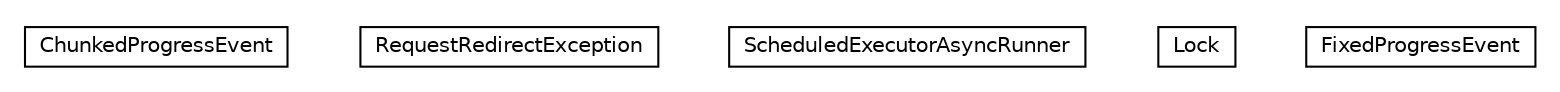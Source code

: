 #!/usr/local/bin/dot
#
# Class diagram 
# Generated by UMLGraph version R5_6-24-gf6e263 (http://www.umlgraph.org/)
#

digraph G {
	edge [fontname="Helvetica",fontsize=10,labelfontname="Helvetica",labelfontsize=10];
	node [fontname="Helvetica",fontsize=10,shape=plaintext];
	nodesep=0.25;
	ranksep=0.5;
	// io.reinert.requestor.java.ChunkedProgressEvent
	c3616 [label=<<table title="io.reinert.requestor.java.ChunkedProgressEvent" border="0" cellborder="1" cellspacing="0" cellpadding="2" port="p" href="./ChunkedProgressEvent.html">
		<tr><td><table border="0" cellspacing="0" cellpadding="1">
<tr><td align="center" balign="center"> ChunkedProgressEvent </td></tr>
		</table></td></tr>
		</table>>, URL="./ChunkedProgressEvent.html", fontname="Helvetica", fontcolor="black", fontsize=10.0];
	// io.reinert.requestor.java.RequestRedirectException
	c3617 [label=<<table title="io.reinert.requestor.java.RequestRedirectException" border="0" cellborder="1" cellspacing="0" cellpadding="2" port="p" href="./RequestRedirectException.html">
		<tr><td><table border="0" cellspacing="0" cellpadding="1">
<tr><td align="center" balign="center"> RequestRedirectException </td></tr>
		</table></td></tr>
		</table>>, URL="./RequestRedirectException.html", fontname="Helvetica", fontcolor="black", fontsize=10.0];
	// io.reinert.requestor.java.ScheduledExecutorAsyncRunner
	c3618 [label=<<table title="io.reinert.requestor.java.ScheduledExecutorAsyncRunner" border="0" cellborder="1" cellspacing="0" cellpadding="2" port="p" href="./ScheduledExecutorAsyncRunner.html">
		<tr><td><table border="0" cellspacing="0" cellpadding="1">
<tr><td align="center" balign="center"> ScheduledExecutorAsyncRunner </td></tr>
		</table></td></tr>
		</table>>, URL="./ScheduledExecutorAsyncRunner.html", fontname="Helvetica", fontcolor="black", fontsize=10.0];
	// io.reinert.requestor.java.ScheduledExecutorAsyncRunner.Lock
	c3619 [label=<<table title="io.reinert.requestor.java.ScheduledExecutorAsyncRunner.Lock" border="0" cellborder="1" cellspacing="0" cellpadding="2" port="p" href="./ScheduledExecutorAsyncRunner.Lock.html">
		<tr><td><table border="0" cellspacing="0" cellpadding="1">
<tr><td align="center" balign="center"> Lock </td></tr>
		</table></td></tr>
		</table>>, URL="./ScheduledExecutorAsyncRunner.Lock.html", fontname="Helvetica", fontcolor="black", fontsize=10.0];
	// io.reinert.requestor.java.FixedProgressEvent
	c3620 [label=<<table title="io.reinert.requestor.java.FixedProgressEvent" border="0" cellborder="1" cellspacing="0" cellpadding="2" port="p" href="./FixedProgressEvent.html">
		<tr><td><table border="0" cellspacing="0" cellpadding="1">
<tr><td align="center" balign="center"> FixedProgressEvent </td></tr>
		</table></td></tr>
		</table>>, URL="./FixedProgressEvent.html", fontname="Helvetica", fontcolor="black", fontsize=10.0];
}

